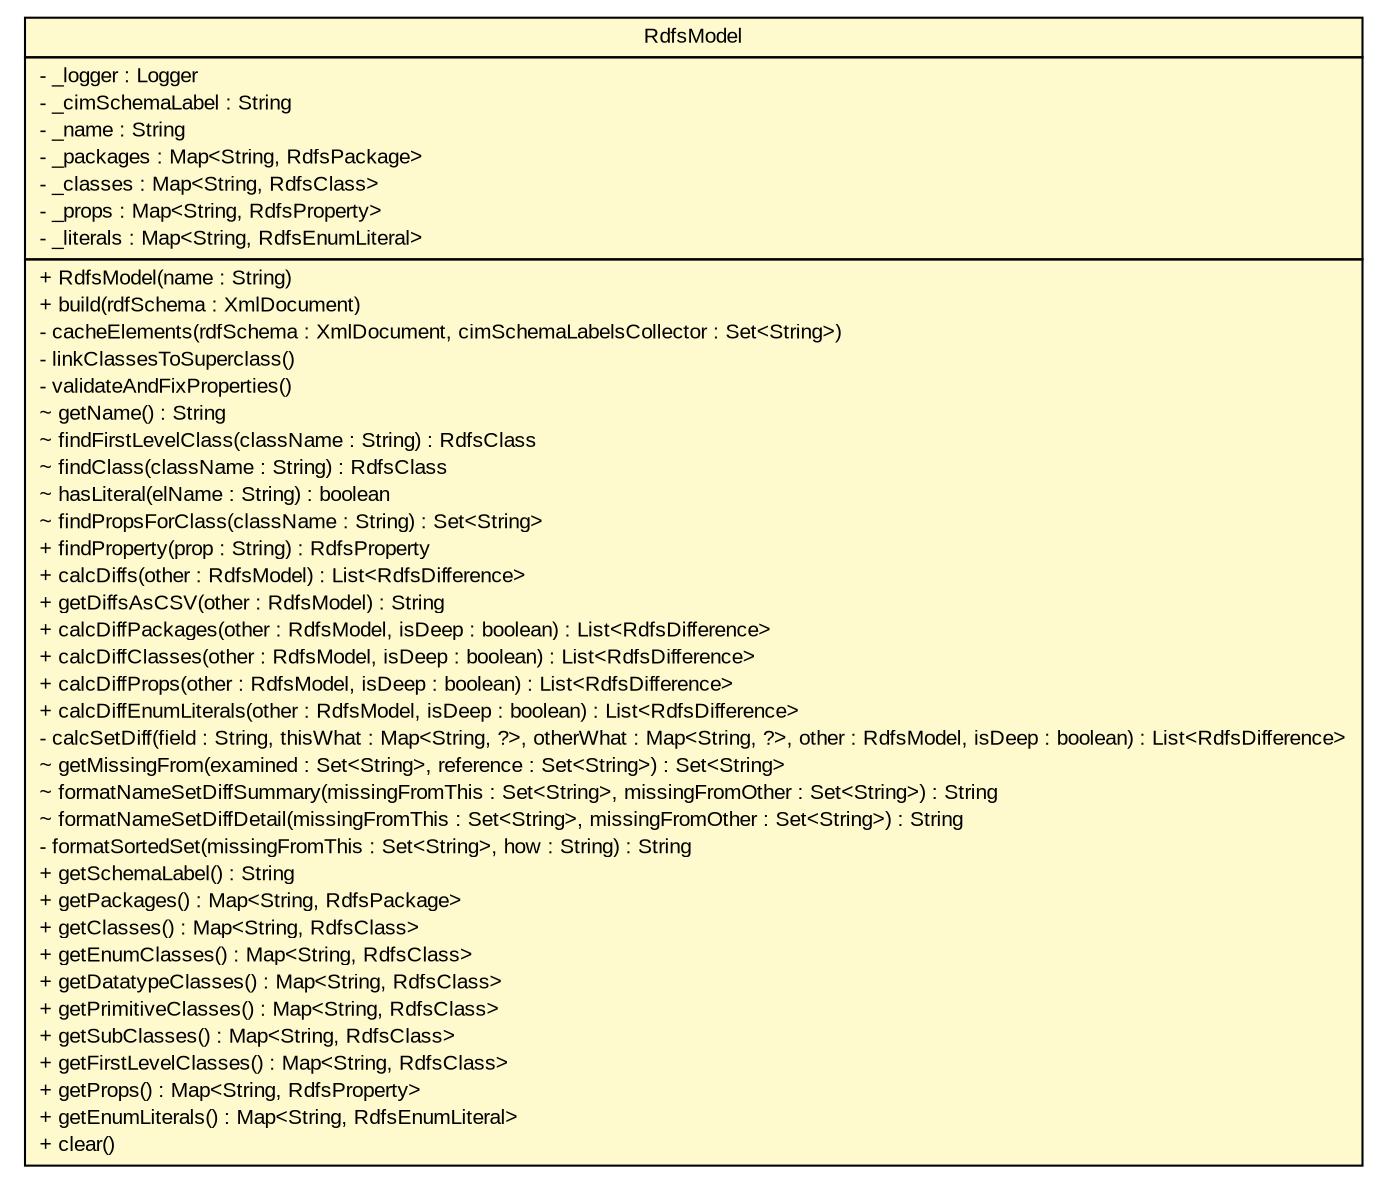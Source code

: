 #!/usr/local/bin/dot
#
# Class diagram 
# Generated by UMLGraph version R5_6_6-6-g3bdff0 (http://www.umlgraph.org/)
#

digraph G {
	edge [fontname="arial",fontsize=10,labelfontname="arial",labelfontsize=10];
	node [fontname="arial",fontsize=10,shape=plaintext];
	nodesep=0.25;
	ranksep=0.5;
	// org.tanjakostic.jcleancim.experimental.builder.rdfs.RdfsModel
	c169375 [label=<<table title="org.tanjakostic.jcleancim.experimental.builder.rdfs.RdfsModel" border="0" cellborder="1" cellspacing="0" cellpadding="2" port="p" bgcolor="lemonChiffon" href="./RdfsModel.html">
		<tr><td><table border="0" cellspacing="0" cellpadding="1">
<tr><td align="center" balign="center"> RdfsModel </td></tr>
		</table></td></tr>
		<tr><td><table border="0" cellspacing="0" cellpadding="1">
<tr><td align="left" balign="left"> - _logger : Logger </td></tr>
<tr><td align="left" balign="left"> - _cimSchemaLabel : String </td></tr>
<tr><td align="left" balign="left"> - _name : String </td></tr>
<tr><td align="left" balign="left"> - _packages : Map&lt;String, RdfsPackage&gt; </td></tr>
<tr><td align="left" balign="left"> - _classes : Map&lt;String, RdfsClass&gt; </td></tr>
<tr><td align="left" balign="left"> - _props : Map&lt;String, RdfsProperty&gt; </td></tr>
<tr><td align="left" balign="left"> - _literals : Map&lt;String, RdfsEnumLiteral&gt; </td></tr>
		</table></td></tr>
		<tr><td><table border="0" cellspacing="0" cellpadding="1">
<tr><td align="left" balign="left"> + RdfsModel(name : String) </td></tr>
<tr><td align="left" balign="left"> + build(rdfSchema : XmlDocument) </td></tr>
<tr><td align="left" balign="left"> - cacheElements(rdfSchema : XmlDocument, cimSchemaLabelsCollector : Set&lt;String&gt;) </td></tr>
<tr><td align="left" balign="left"> - linkClassesToSuperclass() </td></tr>
<tr><td align="left" balign="left"> - validateAndFixProperties() </td></tr>
<tr><td align="left" balign="left"> ~ getName() : String </td></tr>
<tr><td align="left" balign="left"> ~ findFirstLevelClass(className : String) : RdfsClass </td></tr>
<tr><td align="left" balign="left"> ~ findClass(className : String) : RdfsClass </td></tr>
<tr><td align="left" balign="left"> ~ hasLiteral(elName : String) : boolean </td></tr>
<tr><td align="left" balign="left"> ~ findPropsForClass(className : String) : Set&lt;String&gt; </td></tr>
<tr><td align="left" balign="left"> + findProperty(prop : String) : RdfsProperty </td></tr>
<tr><td align="left" balign="left"> + calcDiffs(other : RdfsModel) : List&lt;RdfsDifference&gt; </td></tr>
<tr><td align="left" balign="left"> + getDiffsAsCSV(other : RdfsModel) : String </td></tr>
<tr><td align="left" balign="left"> + calcDiffPackages(other : RdfsModel, isDeep : boolean) : List&lt;RdfsDifference&gt; </td></tr>
<tr><td align="left" balign="left"> + calcDiffClasses(other : RdfsModel, isDeep : boolean) : List&lt;RdfsDifference&gt; </td></tr>
<tr><td align="left" balign="left"> + calcDiffProps(other : RdfsModel, isDeep : boolean) : List&lt;RdfsDifference&gt; </td></tr>
<tr><td align="left" balign="left"> + calcDiffEnumLiterals(other : RdfsModel, isDeep : boolean) : List&lt;RdfsDifference&gt; </td></tr>
<tr><td align="left" balign="left"> - calcSetDiff(field : String, thisWhat : Map&lt;String, ?&gt;, otherWhat : Map&lt;String, ?&gt;, other : RdfsModel, isDeep : boolean) : List&lt;RdfsDifference&gt; </td></tr>
<tr><td align="left" balign="left"> ~ getMissingFrom(examined : Set&lt;String&gt;, reference : Set&lt;String&gt;) : Set&lt;String&gt; </td></tr>
<tr><td align="left" balign="left"> ~ formatNameSetDiffSummary(missingFromThis : Set&lt;String&gt;, missingFromOther : Set&lt;String&gt;) : String </td></tr>
<tr><td align="left" balign="left"> ~ formatNameSetDiffDetail(missingFromThis : Set&lt;String&gt;, missingFromOther : Set&lt;String&gt;) : String </td></tr>
<tr><td align="left" balign="left"> - formatSortedSet(missingFromThis : Set&lt;String&gt;, how : String) : String </td></tr>
<tr><td align="left" balign="left"> + getSchemaLabel() : String </td></tr>
<tr><td align="left" balign="left"> + getPackages() : Map&lt;String, RdfsPackage&gt; </td></tr>
<tr><td align="left" balign="left"> + getClasses() : Map&lt;String, RdfsClass&gt; </td></tr>
<tr><td align="left" balign="left"> + getEnumClasses() : Map&lt;String, RdfsClass&gt; </td></tr>
<tr><td align="left" balign="left"> + getDatatypeClasses() : Map&lt;String, RdfsClass&gt; </td></tr>
<tr><td align="left" balign="left"> + getPrimitiveClasses() : Map&lt;String, RdfsClass&gt; </td></tr>
<tr><td align="left" balign="left"> + getSubClasses() : Map&lt;String, RdfsClass&gt; </td></tr>
<tr><td align="left" balign="left"> + getFirstLevelClasses() : Map&lt;String, RdfsClass&gt; </td></tr>
<tr><td align="left" balign="left"> + getProps() : Map&lt;String, RdfsProperty&gt; </td></tr>
<tr><td align="left" balign="left"> + getEnumLiterals() : Map&lt;String, RdfsEnumLiteral&gt; </td></tr>
<tr><td align="left" balign="left"> + clear() </td></tr>
		</table></td></tr>
		</table>>, URL="./RdfsModel.html", fontname="arial", fontcolor="black", fontsize=10.0];
}

